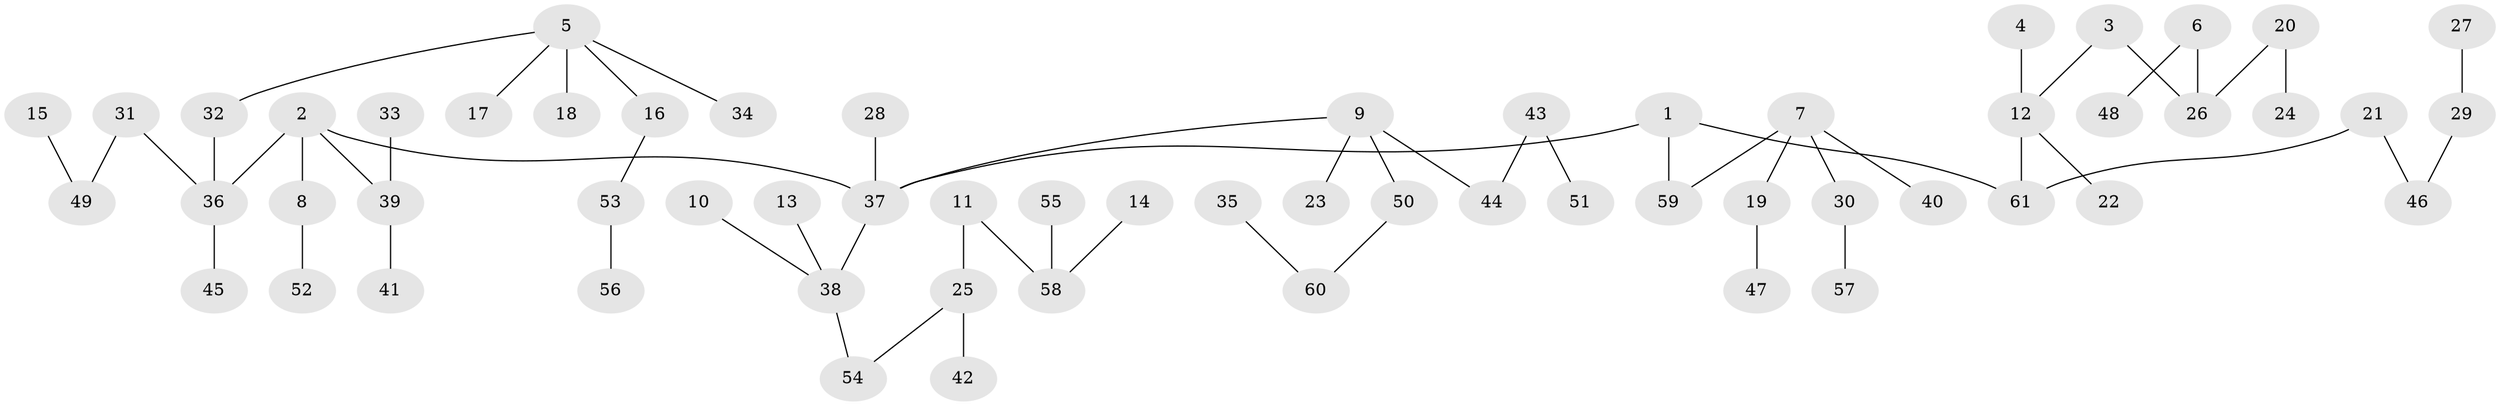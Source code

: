 // original degree distribution, {7: 0.008264462809917356, 3: 0.10743801652892562, 4: 0.08264462809917356, 5: 0.04132231404958678, 2: 0.2231404958677686, 6: 0.01652892561983471, 1: 0.5206611570247934}
// Generated by graph-tools (version 1.1) at 2025/37/03/04/25 23:37:25]
// undirected, 61 vertices, 60 edges
graph export_dot {
  node [color=gray90,style=filled];
  1;
  2;
  3;
  4;
  5;
  6;
  7;
  8;
  9;
  10;
  11;
  12;
  13;
  14;
  15;
  16;
  17;
  18;
  19;
  20;
  21;
  22;
  23;
  24;
  25;
  26;
  27;
  28;
  29;
  30;
  31;
  32;
  33;
  34;
  35;
  36;
  37;
  38;
  39;
  40;
  41;
  42;
  43;
  44;
  45;
  46;
  47;
  48;
  49;
  50;
  51;
  52;
  53;
  54;
  55;
  56;
  57;
  58;
  59;
  60;
  61;
  1 -- 37 [weight=1.0];
  1 -- 59 [weight=1.0];
  1 -- 61 [weight=1.0];
  2 -- 8 [weight=1.0];
  2 -- 36 [weight=1.0];
  2 -- 37 [weight=1.0];
  2 -- 39 [weight=1.0];
  3 -- 12 [weight=1.0];
  3 -- 26 [weight=1.0];
  4 -- 12 [weight=1.0];
  5 -- 16 [weight=1.0];
  5 -- 17 [weight=1.0];
  5 -- 18 [weight=1.0];
  5 -- 32 [weight=1.0];
  5 -- 34 [weight=1.0];
  6 -- 26 [weight=1.0];
  6 -- 48 [weight=1.0];
  7 -- 19 [weight=1.0];
  7 -- 30 [weight=1.0];
  7 -- 40 [weight=1.0];
  7 -- 59 [weight=1.0];
  8 -- 52 [weight=1.0];
  9 -- 23 [weight=1.0];
  9 -- 37 [weight=1.0];
  9 -- 44 [weight=1.0];
  9 -- 50 [weight=1.0];
  10 -- 38 [weight=1.0];
  11 -- 25 [weight=1.0];
  11 -- 58 [weight=1.0];
  12 -- 22 [weight=1.0];
  12 -- 61 [weight=1.0];
  13 -- 38 [weight=1.0];
  14 -- 58 [weight=1.0];
  15 -- 49 [weight=1.0];
  16 -- 53 [weight=1.0];
  19 -- 47 [weight=1.0];
  20 -- 24 [weight=1.0];
  20 -- 26 [weight=1.0];
  21 -- 46 [weight=1.0];
  21 -- 61 [weight=1.0];
  25 -- 42 [weight=1.0];
  25 -- 54 [weight=1.0];
  27 -- 29 [weight=1.0];
  28 -- 37 [weight=1.0];
  29 -- 46 [weight=1.0];
  30 -- 57 [weight=1.0];
  31 -- 36 [weight=1.0];
  31 -- 49 [weight=1.0];
  32 -- 36 [weight=1.0];
  33 -- 39 [weight=1.0];
  35 -- 60 [weight=1.0];
  36 -- 45 [weight=1.0];
  37 -- 38 [weight=1.0];
  38 -- 54 [weight=1.0];
  39 -- 41 [weight=1.0];
  43 -- 44 [weight=1.0];
  43 -- 51 [weight=1.0];
  50 -- 60 [weight=1.0];
  53 -- 56 [weight=1.0];
  55 -- 58 [weight=1.0];
}
